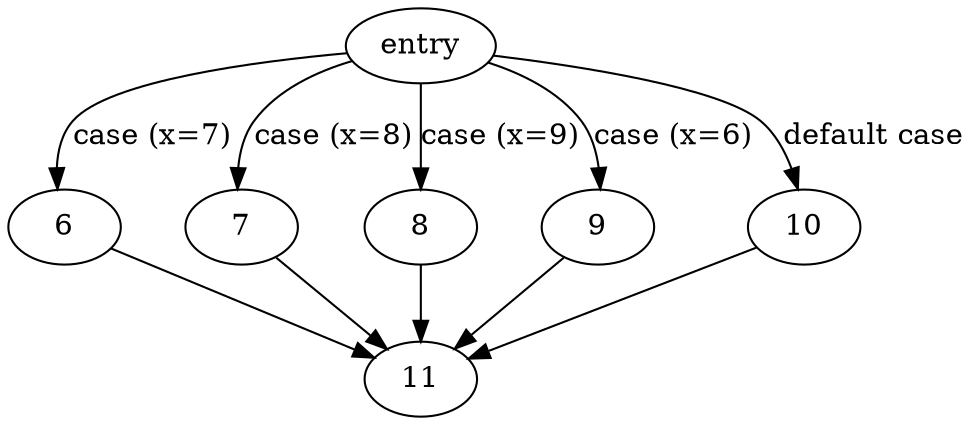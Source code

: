 digraph "actionName" {
	// Node definitions.
	1 [label=entry];
	6;
	7;
	8;
	9;
	10;
	11;

	// Edge definitions.
	1 -> 6 [label="case (x=7)"];
	1 -> 7 [label="case (x=8)"];
	1 -> 8 [label="case (x=9)"];
	1 -> 9 [label="case (x=6)"];
	1 -> 10 [label="default case"];
	6 -> 11;
	7 -> 11;
	8 -> 11;
	9 -> 11;
	10 -> 11;
}